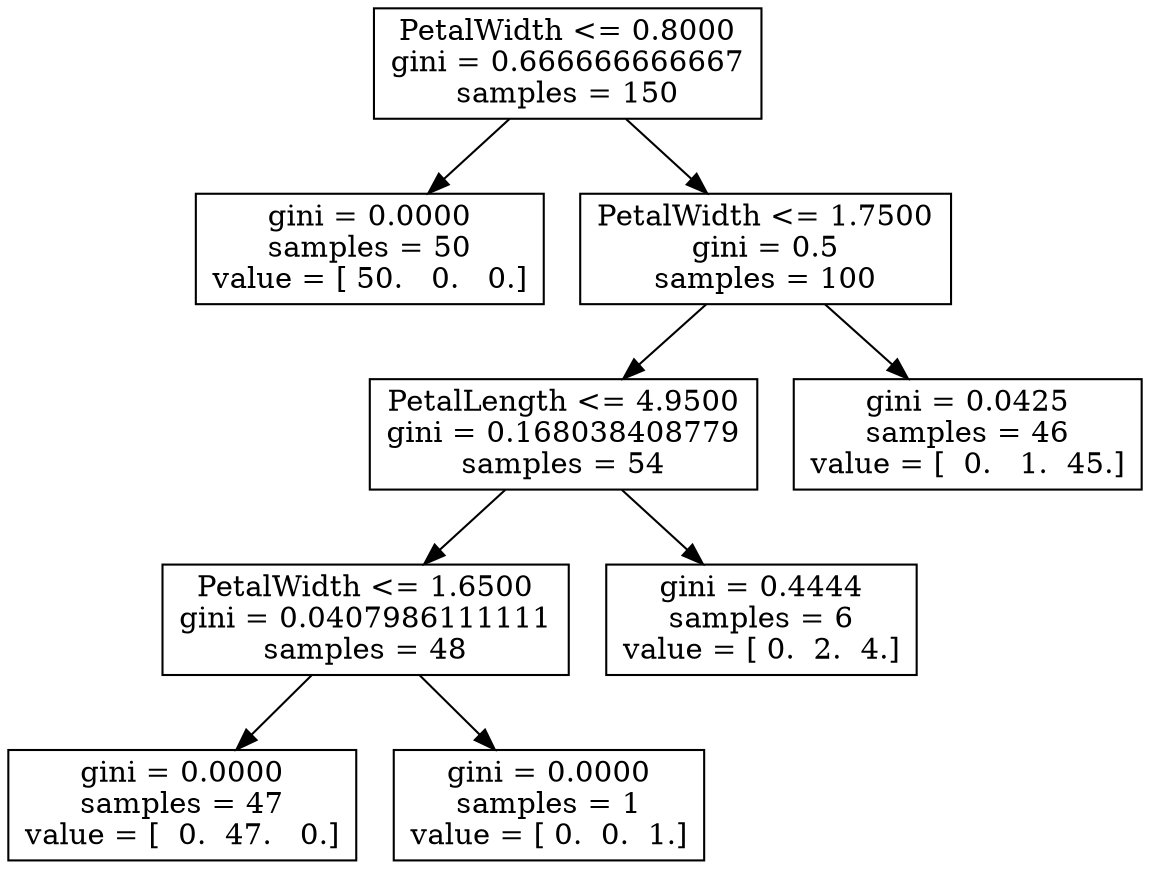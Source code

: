 digraph Tree {
0 [label="PetalWidth <= 0.8000\ngini = 0.666666666667\nsamples = 150", shape="box"] ;
1 [label="gini = 0.0000\nsamples = 50\nvalue = [ 50.   0.   0.]", shape="box"] ;
0 -> 1 ;
2 [label="PetalWidth <= 1.7500\ngini = 0.5\nsamples = 100", shape="box"] ;
0 -> 2 ;
3 [label="PetalLength <= 4.9500\ngini = 0.168038408779\nsamples = 54", shape="box"] ;
2 -> 3 ;
5 [label="PetalWidth <= 1.6500\ngini = 0.0407986111111\nsamples = 48", shape="box"] ;
3 -> 5 ;
7 [label="gini = 0.0000\nsamples = 47\nvalue = [  0.  47.   0.]", shape="box"] ;
5 -> 7 ;
8 [label="gini = 0.0000\nsamples = 1\nvalue = [ 0.  0.  1.]", shape="box"] ;
5 -> 8 ;
6 [label="gini = 0.4444\nsamples = 6\nvalue = [ 0.  2.  4.]", shape="box"] ;
3 -> 6 ;
4 [label="gini = 0.0425\nsamples = 46\nvalue = [  0.   1.  45.]", shape="box"] ;
2 -> 4 ;
}